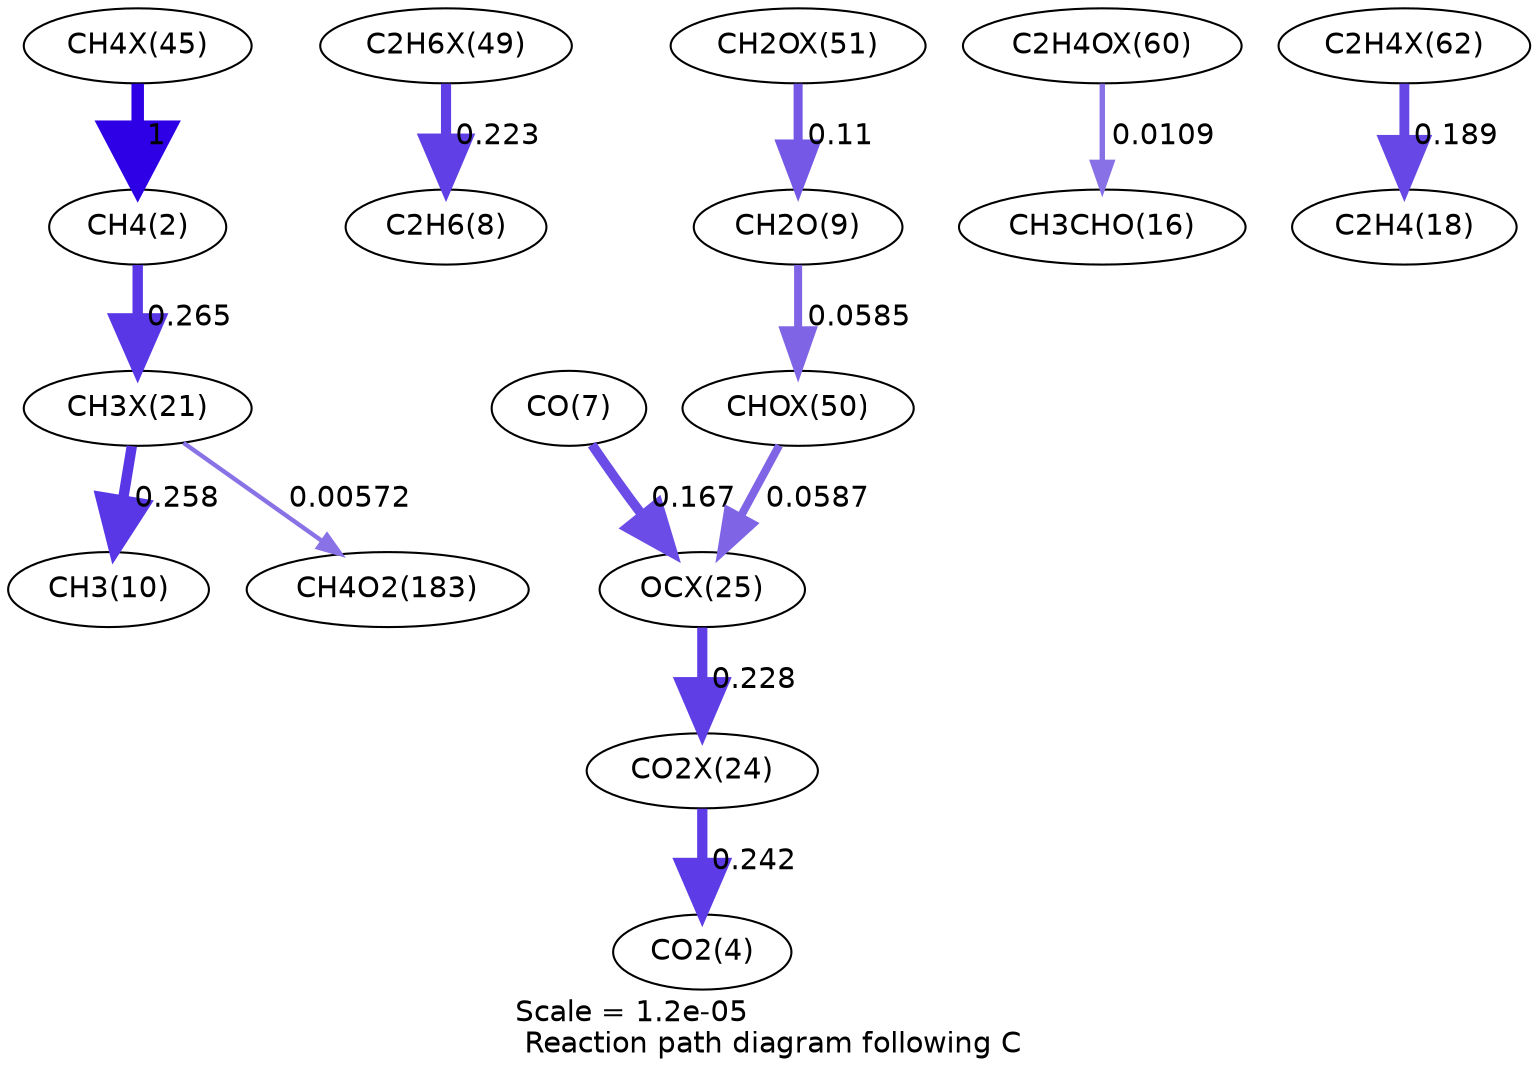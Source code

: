 digraph reaction_paths {
center=1;
s73 -> s4[fontname="Helvetica", penwidth=6, arrowsize=3, color="0.7, 1.5, 0.9"
, label=" 1"];
s4 -> s65[fontname="Helvetica", penwidth=5, arrowsize=2.5, color="0.7, 0.765, 0.9"
, label=" 0.265"];
s77 -> s10[fontname="Helvetica", penwidth=4.87, arrowsize=2.43, color="0.7, 0.723, 0.9"
, label=" 0.223"];
s65 -> s12[fontname="Helvetica", penwidth=4.98, arrowsize=2.49, color="0.7, 0.758, 0.9"
, label=" 0.258"];
s65 -> s39[fontname="Helvetica", penwidth=2.1, arrowsize=1.05, color="0.7, 0.506, 0.9"
, label=" 0.00572"];
s9 -> s69[fontname="Helvetica", penwidth=4.65, arrowsize=2.32, color="0.7, 0.667, 0.9"
, label=" 0.167"];
s69 -> s68[fontname="Helvetica", penwidth=4.89, arrowsize=2.44, color="0.7, 0.728, 0.9"
, label=" 0.228"];
s78 -> s69[fontname="Helvetica", penwidth=3.86, arrowsize=1.93, color="0.7, 0.559, 0.9"
, label=" 0.0587"];
s68 -> s6[fontname="Helvetica", penwidth=4.93, arrowsize=2.46, color="0.7, 0.742, 0.9"
, label=" 0.242"];
s79 -> s11[fontname="Helvetica", penwidth=4.34, arrowsize=2.17, color="0.7, 0.61, 0.9"
, label=" 0.11"];
s11 -> s78[fontname="Helvetica", penwidth=3.86, arrowsize=1.93, color="0.7, 0.558, 0.9"
, label=" 0.0585"];
s84 -> s18[fontname="Helvetica", penwidth=2.59, arrowsize=1.29, color="0.7, 0.511, 0.9"
, label=" 0.0109"];
s85 -> s20[fontname="Helvetica", penwidth=4.74, arrowsize=2.37, color="0.7, 0.689, 0.9"
, label=" 0.189"];
s4 [ fontname="Helvetica", label="CH4(2)"];
s6 [ fontname="Helvetica", label="CO2(4)"];
s9 [ fontname="Helvetica", label="CO(7)"];
s10 [ fontname="Helvetica", label="C2H6(8)"];
s11 [ fontname="Helvetica", label="CH2O(9)"];
s12 [ fontname="Helvetica", label="CH3(10)"];
s18 [ fontname="Helvetica", label="CH3CHO(16)"];
s20 [ fontname="Helvetica", label="C2H4(18)"];
s39 [ fontname="Helvetica", label="CH4O2(183)"];
s65 [ fontname="Helvetica", label="CH3X(21)"];
s68 [ fontname="Helvetica", label="CO2X(24)"];
s69 [ fontname="Helvetica", label="OCX(25)"];
s73 [ fontname="Helvetica", label="CH4X(45)"];
s77 [ fontname="Helvetica", label="C2H6X(49)"];
s78 [ fontname="Helvetica", label="CHOX(50)"];
s79 [ fontname="Helvetica", label="CH2OX(51)"];
s84 [ fontname="Helvetica", label="C2H4OX(60)"];
s85 [ fontname="Helvetica", label="C2H4X(62)"];
 label = "Scale = 1.2e-05\l Reaction path diagram following C";
 fontname = "Helvetica";
}
